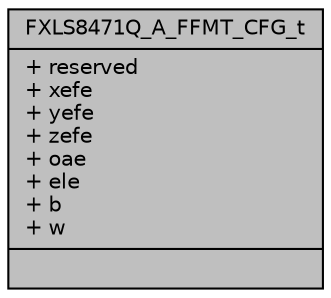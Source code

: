 digraph "FXLS8471Q_A_FFMT_CFG_t"
{
  edge [fontname="Helvetica",fontsize="10",labelfontname="Helvetica",labelfontsize="10"];
  node [fontname="Helvetica",fontsize="10",shape=record];
  Node1 [label="{FXLS8471Q_A_FFMT_CFG_t\n|+ reserved\l+ xefe\l+ yefe\l+ zefe\l+ oae\l+ ele\l+ b\l+ w\l|}",height=0.2,width=0.4,color="black", fillcolor="grey75", style="filled", fontcolor="black"];
}
